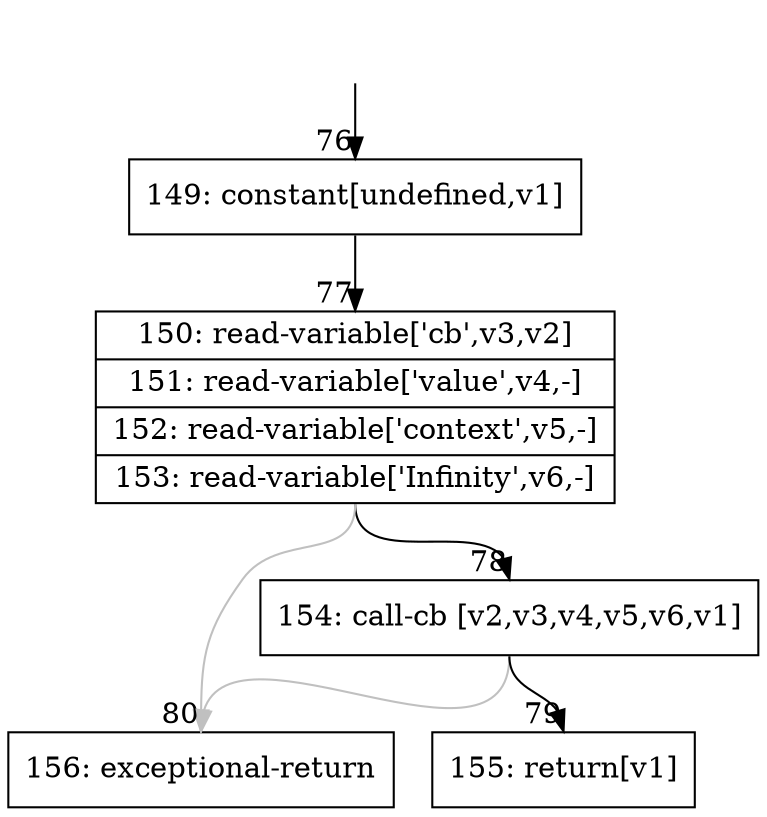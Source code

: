 digraph {
rankdir="TD"
BB_entry11[shape=none,label=""];
BB_entry11 -> BB76 [tailport=s, headport=n, headlabel="    76"]
BB76 [shape=record label="{149: constant[undefined,v1]}" ] 
BB76 -> BB77 [tailport=s, headport=n, headlabel="      77"]
BB77 [shape=record label="{150: read-variable['cb',v3,v2]|151: read-variable['value',v4,-]|152: read-variable['context',v5,-]|153: read-variable['Infinity',v6,-]}" ] 
BB77 -> BB78 [tailport=s, headport=n, headlabel="      78"]
BB77 -> BB80 [tailport=s, headport=n, color=gray, headlabel="      80"]
BB78 [shape=record label="{154: call-cb [v2,v3,v4,v5,v6,v1]}" ] 
BB78 -> BB79 [tailport=s, headport=n, headlabel="      79"]
BB78 -> BB80 [tailport=s, headport=n, color=gray]
BB79 [shape=record label="{155: return[v1]}" ] 
BB80 [shape=record label="{156: exceptional-return}" ] 
//#$~ 94
}
